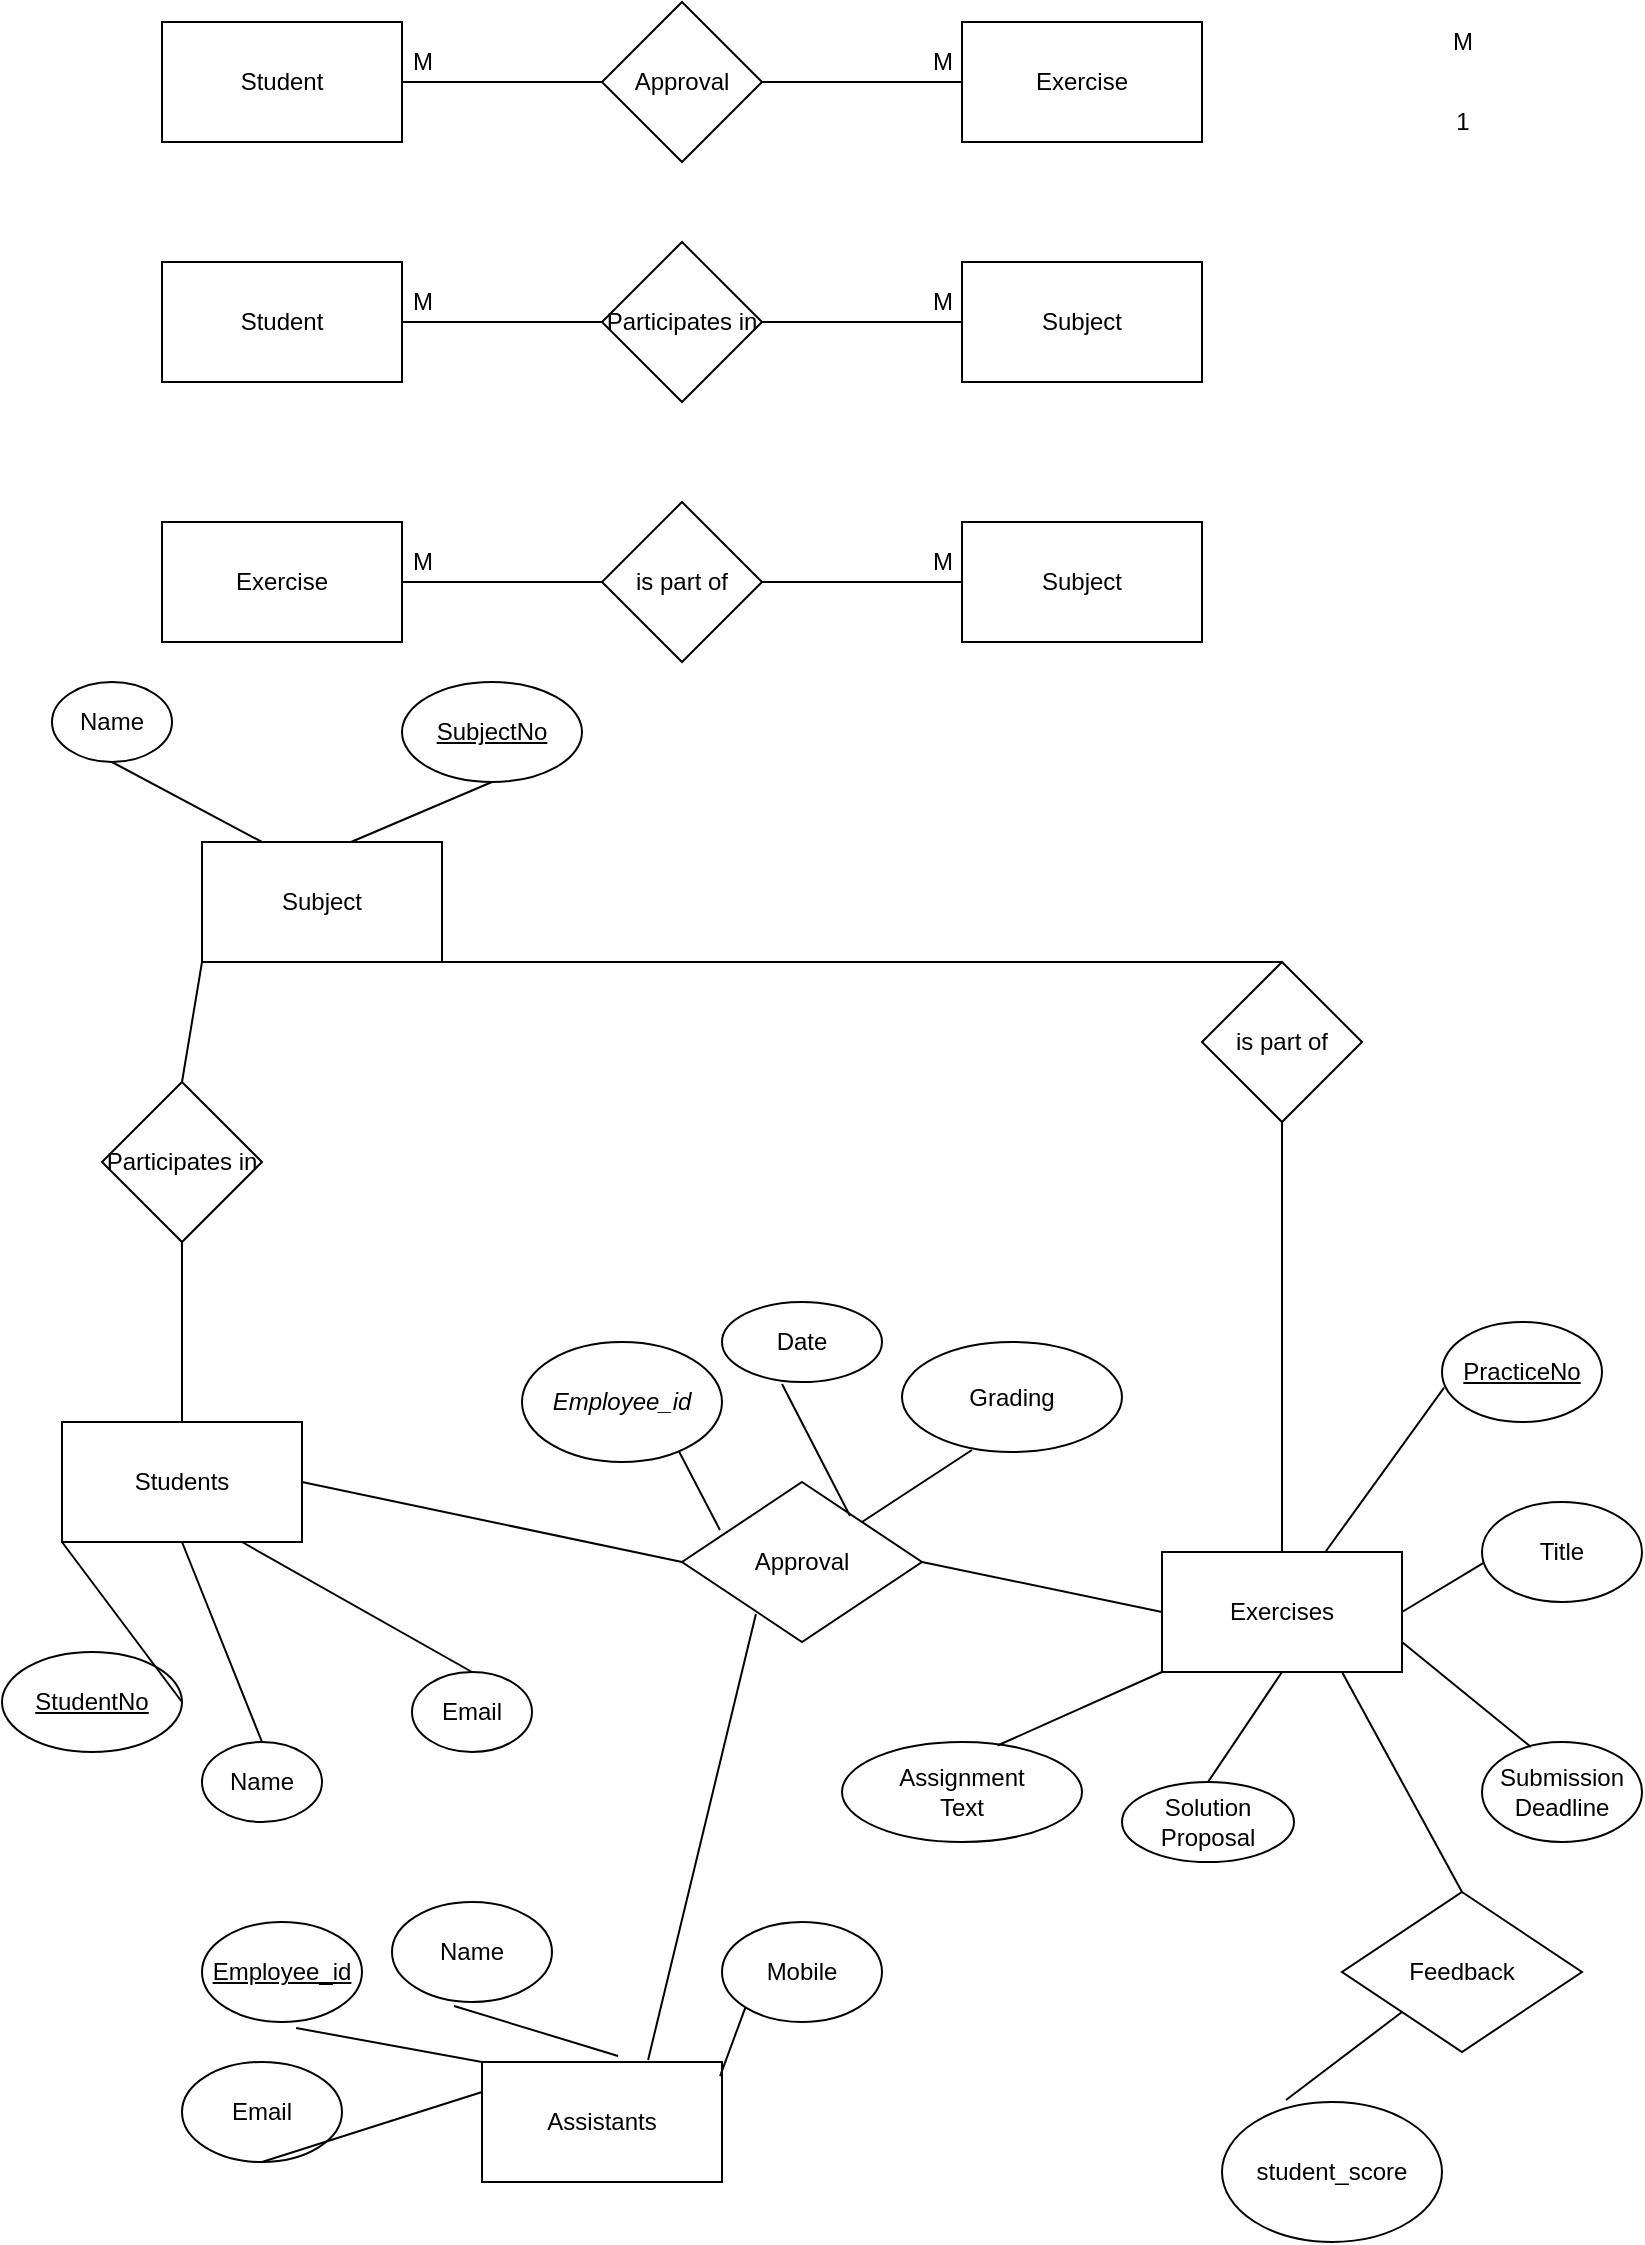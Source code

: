 <mxfile version="20.0.1" type="device"><diagram id="Trdfxok5Aq1pw58_UTrk" name="Page-1"><mxGraphModel dx="1422" dy="786" grid="1" gridSize="10" guides="1" tooltips="1" connect="1" arrows="1" fold="1" page="1" pageScale="1" pageWidth="827" pageHeight="1169" math="0" shadow="0"><root><mxCell id="0"/><mxCell id="1" parent="0"/><mxCell id="5akjp0fPnfC4H997W78s-1" value="Student" style="rounded=0;whiteSpace=wrap;html=1;" parent="1" vertex="1"><mxGeometry x="80" y="40" width="120" height="60" as="geometry"/></mxCell><mxCell id="5akjp0fPnfC4H997W78s-2" value="Exercise" style="rounded=0;whiteSpace=wrap;html=1;" parent="1" vertex="1"><mxGeometry x="480" y="40" width="120" height="60" as="geometry"/></mxCell><mxCell id="5akjp0fPnfC4H997W78s-3" value="Approval" style="rhombus;whiteSpace=wrap;html=1;" parent="1" vertex="1"><mxGeometry x="300" y="30" width="80" height="80" as="geometry"/></mxCell><mxCell id="5akjp0fPnfC4H997W78s-4" value="" style="endArrow=none;html=1;rounded=0;exitX=1;exitY=0.5;exitDx=0;exitDy=0;entryX=0;entryY=0.5;entryDx=0;entryDy=0;" parent="1" source="5akjp0fPnfC4H997W78s-1" target="5akjp0fPnfC4H997W78s-3" edge="1"><mxGeometry width="50" height="50" relative="1" as="geometry"><mxPoint x="190" y="140" as="sourcePoint"/><mxPoint x="240" y="90" as="targetPoint"/></mxGeometry></mxCell><mxCell id="5akjp0fPnfC4H997W78s-5" value="" style="endArrow=none;html=1;rounded=0;exitX=1;exitY=0.5;exitDx=0;exitDy=0;entryX=0;entryY=0.5;entryDx=0;entryDy=0;" parent="1" source="5akjp0fPnfC4H997W78s-3" target="5akjp0fPnfC4H997W78s-2" edge="1"><mxGeometry width="50" height="50" relative="1" as="geometry"><mxPoint x="330" y="110" as="sourcePoint"/><mxPoint x="380" y="60" as="targetPoint"/></mxGeometry></mxCell><mxCell id="5akjp0fPnfC4H997W78s-25" value="Student" style="rounded=0;whiteSpace=wrap;html=1;" parent="1" vertex="1"><mxGeometry x="80" y="160" width="120" height="60" as="geometry"/></mxCell><mxCell id="5akjp0fPnfC4H997W78s-26" value="Subject" style="rounded=0;whiteSpace=wrap;html=1;" parent="1" vertex="1"><mxGeometry x="480" y="160" width="120" height="60" as="geometry"/></mxCell><mxCell id="5akjp0fPnfC4H997W78s-27" value="Participates in" style="rhombus;whiteSpace=wrap;html=1;" parent="1" vertex="1"><mxGeometry x="300" y="150" width="80" height="80" as="geometry"/></mxCell><mxCell id="5akjp0fPnfC4H997W78s-28" value="" style="endArrow=none;html=1;rounded=0;exitX=1;exitY=0.5;exitDx=0;exitDy=0;entryX=0;entryY=0.5;entryDx=0;entryDy=0;" parent="1" source="5akjp0fPnfC4H997W78s-25" target="5akjp0fPnfC4H997W78s-27" edge="1"><mxGeometry width="50" height="50" relative="1" as="geometry"><mxPoint x="190" y="260" as="sourcePoint"/><mxPoint x="240" y="210" as="targetPoint"/></mxGeometry></mxCell><mxCell id="5akjp0fPnfC4H997W78s-29" value="" style="endArrow=none;html=1;rounded=0;exitX=1;exitY=0.5;exitDx=0;exitDy=0;entryX=0;entryY=0.5;entryDx=0;entryDy=0;" parent="1" source="5akjp0fPnfC4H997W78s-27" target="5akjp0fPnfC4H997W78s-26" edge="1"><mxGeometry width="50" height="50" relative="1" as="geometry"><mxPoint x="330" y="230" as="sourcePoint"/><mxPoint x="380" y="180" as="targetPoint"/></mxGeometry></mxCell><mxCell id="5akjp0fPnfC4H997W78s-30" value="Exercise" style="rounded=0;whiteSpace=wrap;html=1;" parent="1" vertex="1"><mxGeometry x="80" y="290" width="120" height="60" as="geometry"/></mxCell><mxCell id="5akjp0fPnfC4H997W78s-31" value="Subject" style="rounded=0;whiteSpace=wrap;html=1;" parent="1" vertex="1"><mxGeometry x="480" y="290" width="120" height="60" as="geometry"/></mxCell><mxCell id="5akjp0fPnfC4H997W78s-32" value="is part of" style="rhombus;whiteSpace=wrap;html=1;" parent="1" vertex="1"><mxGeometry x="300" y="280" width="80" height="80" as="geometry"/></mxCell><mxCell id="5akjp0fPnfC4H997W78s-33" value="" style="endArrow=none;html=1;rounded=0;exitX=1;exitY=0.5;exitDx=0;exitDy=0;entryX=0;entryY=0.5;entryDx=0;entryDy=0;" parent="1" target="5akjp0fPnfC4H997W78s-32" edge="1"><mxGeometry width="50" height="50" relative="1" as="geometry"><mxPoint x="200" y="320" as="sourcePoint"/><mxPoint x="250" y="340" as="targetPoint"/></mxGeometry></mxCell><mxCell id="5akjp0fPnfC4H997W78s-34" value="" style="endArrow=none;html=1;rounded=0;exitX=1;exitY=0.5;exitDx=0;exitDy=0;entryX=0;entryY=0.5;entryDx=0;entryDy=0;" parent="1" source="5akjp0fPnfC4H997W78s-32" edge="1"><mxGeometry width="50" height="50" relative="1" as="geometry"><mxPoint x="340" y="360" as="sourcePoint"/><mxPoint x="480" y="320" as="targetPoint"/></mxGeometry></mxCell><mxCell id="5akjp0fPnfC4H997W78s-36" value="M" style="text;html=1;resizable=0;autosize=1;align=center;verticalAlign=middle;points=[];fillColor=none;strokeColor=none;rounded=0;" parent="1" vertex="1"><mxGeometry x="720" y="40" width="20" height="20" as="geometry"/></mxCell><mxCell id="5akjp0fPnfC4H997W78s-37" value="1" style="text;html=1;resizable=0;autosize=1;align=center;verticalAlign=middle;points=[];fillColor=none;strokeColor=none;rounded=0;" parent="1" vertex="1"><mxGeometry x="720" y="80" width="20" height="20" as="geometry"/></mxCell><mxCell id="5akjp0fPnfC4H997W78s-40" value="M" style="text;html=1;resizable=0;autosize=1;align=center;verticalAlign=middle;points=[];fillColor=none;strokeColor=none;rounded=0;" parent="1" vertex="1"><mxGeometry x="460" y="50" width="20" height="20" as="geometry"/></mxCell><mxCell id="5akjp0fPnfC4H997W78s-41" value="M" style="text;html=1;resizable=0;autosize=1;align=center;verticalAlign=middle;points=[];fillColor=none;strokeColor=none;rounded=0;" parent="1" vertex="1"><mxGeometry x="200" y="50" width="20" height="20" as="geometry"/></mxCell><mxCell id="5akjp0fPnfC4H997W78s-42" value="M" style="text;html=1;resizable=0;autosize=1;align=center;verticalAlign=middle;points=[];fillColor=none;strokeColor=none;rounded=0;" parent="1" vertex="1"><mxGeometry x="460" y="170" width="20" height="20" as="geometry"/></mxCell><mxCell id="5akjp0fPnfC4H997W78s-43" value="M" style="text;html=1;resizable=0;autosize=1;align=center;verticalAlign=middle;points=[];fillColor=none;strokeColor=none;rounded=0;" parent="1" vertex="1"><mxGeometry x="200" y="170" width="20" height="20" as="geometry"/></mxCell><mxCell id="5akjp0fPnfC4H997W78s-44" value="M" style="text;html=1;resizable=0;autosize=1;align=center;verticalAlign=middle;points=[];fillColor=none;strokeColor=none;rounded=0;" parent="1" vertex="1"><mxGeometry x="200" y="300" width="20" height="20" as="geometry"/></mxCell><mxCell id="5akjp0fPnfC4H997W78s-45" value="M" style="text;html=1;resizable=0;autosize=1;align=center;verticalAlign=middle;points=[];fillColor=none;strokeColor=none;rounded=0;" parent="1" vertex="1"><mxGeometry x="460" y="300" width="20" height="20" as="geometry"/></mxCell><mxCell id="5akjp0fPnfC4H997W78s-49" value="Approval" style="rhombus;whiteSpace=wrap;html=1;" parent="1" vertex="1"><mxGeometry x="340" y="770" width="120" height="80" as="geometry"/></mxCell><mxCell id="5akjp0fPnfC4H997W78s-50" value="" style="endArrow=none;html=1;rounded=0;exitX=1;exitY=0.5;exitDx=0;exitDy=0;entryX=0;entryY=0.5;entryDx=0;entryDy=0;" parent="1" source="5akjp0fPnfC4H997W78s-75" target="5akjp0fPnfC4H997W78s-49" edge="1"><mxGeometry width="50" height="50" relative="1" as="geometry"><mxPoint x="200" y="510" as="sourcePoint"/><mxPoint x="140" y="700" as="targetPoint"/></mxGeometry></mxCell><mxCell id="5akjp0fPnfC4H997W78s-51" value="" style="endArrow=none;html=1;rounded=0;exitX=1;exitY=0.5;exitDx=0;exitDy=0;entryX=0;entryY=0.5;entryDx=0;entryDy=0;" parent="1" source="5akjp0fPnfC4H997W78s-49" target="5akjp0fPnfC4H997W78s-69" edge="1"><mxGeometry width="50" height="50" relative="1" as="geometry"><mxPoint x="230" y="720" as="sourcePoint"/><mxPoint x="370" y="750" as="targetPoint"/></mxGeometry></mxCell><mxCell id="5akjp0fPnfC4H997W78s-55" value="Participates in" style="rhombus;whiteSpace=wrap;html=1;" parent="1" vertex="1"><mxGeometry x="50" y="570" width="80" height="80" as="geometry"/></mxCell><mxCell id="5akjp0fPnfC4H997W78s-56" value="" style="endArrow=none;html=1;rounded=0;exitX=0.5;exitY=0;exitDx=0;exitDy=0;entryX=0;entryY=1;entryDx=0;entryDy=0;" parent="1" source="5akjp0fPnfC4H997W78s-55" target="5akjp0fPnfC4H997W78s-83" edge="1"><mxGeometry width="50" height="50" relative="1" as="geometry"><mxPoint x="444" y="600" as="sourcePoint"/><mxPoint x="594" y="560" as="targetPoint"/></mxGeometry></mxCell><mxCell id="5akjp0fPnfC4H997W78s-58" value="" style="endArrow=none;html=1;rounded=0;exitX=0.5;exitY=0;exitDx=0;exitDy=0;entryX=0.5;entryY=1;entryDx=0;entryDy=0;" parent="1" source="5akjp0fPnfC4H997W78s-75" target="5akjp0fPnfC4H997W78s-55" edge="1"><mxGeometry width="50" height="50" relative="1" as="geometry"><mxPoint x="260" y="480" as="sourcePoint"/><mxPoint x="410" y="560" as="targetPoint"/></mxGeometry></mxCell><mxCell id="5akjp0fPnfC4H997W78s-59" value="is part of" style="rhombus;whiteSpace=wrap;html=1;" parent="1" vertex="1"><mxGeometry x="600" y="510" width="80" height="80" as="geometry"/></mxCell><mxCell id="5akjp0fPnfC4H997W78s-60" value="" style="endArrow=none;html=1;rounded=0;exitX=0.5;exitY=0;exitDx=0;exitDy=0;entryX=0.5;entryY=1;entryDx=0;entryDy=0;" parent="1" source="5akjp0fPnfC4H997W78s-69" target="5akjp0fPnfC4H997W78s-59" edge="1"><mxGeometry width="50" height="50" relative="1" as="geometry"><mxPoint x="490" y="750" as="sourcePoint"/><mxPoint x="580" y="730" as="targetPoint"/></mxGeometry></mxCell><mxCell id="5akjp0fPnfC4H997W78s-61" value="" style="endArrow=none;html=1;rounded=0;exitX=0.5;exitY=0;exitDx=0;exitDy=0;entryX=1;entryY=1;entryDx=0;entryDy=0;" parent="1" source="5akjp0fPnfC4H997W78s-59" target="5akjp0fPnfC4H997W78s-83" edge="1"><mxGeometry width="50" height="50" relative="1" as="geometry"><mxPoint x="390" y="610" as="sourcePoint"/><mxPoint x="510" y="610" as="targetPoint"/></mxGeometry></mxCell><mxCell id="5akjp0fPnfC4H997W78s-64" value="Title" style="ellipse;whiteSpace=wrap;html=1;" parent="1" vertex="1"><mxGeometry x="740" y="780" width="80" height="50" as="geometry"/></mxCell><mxCell id="5akjp0fPnfC4H997W78s-65" value="&lt;u&gt;PracticeNo&lt;/u&gt;" style="ellipse;whiteSpace=wrap;html=1;" parent="1" vertex="1"><mxGeometry x="720" y="690" width="80" height="50" as="geometry"/></mxCell><mxCell id="5akjp0fPnfC4H997W78s-66" value="&lt;div&gt;Assignment&lt;/div&gt;&lt;div&gt;Text&lt;/div&gt;" style="ellipse;whiteSpace=wrap;html=1;" parent="1" vertex="1"><mxGeometry x="420" y="900" width="120" height="50" as="geometry"/></mxCell><mxCell id="5akjp0fPnfC4H997W78s-67" value="&lt;div&gt;Submission&lt;/div&gt;&lt;div&gt;Deadline&lt;/div&gt;" style="ellipse;whiteSpace=wrap;html=1;" parent="1" vertex="1"><mxGeometry x="740" y="900" width="80" height="50" as="geometry"/></mxCell><mxCell id="5akjp0fPnfC4H997W78s-68" value="&lt;div&gt;Solution&lt;/div&gt;&lt;div&gt;Proposal&lt;br&gt;&lt;/div&gt;" style="ellipse;whiteSpace=wrap;html=1;" parent="1" vertex="1"><mxGeometry x="560" y="920" width="86" height="40" as="geometry"/></mxCell><mxCell id="5akjp0fPnfC4H997W78s-69" value="Exercises" style="rounded=0;whiteSpace=wrap;html=1;" parent="1" vertex="1"><mxGeometry x="580" y="805" width="120" height="60" as="geometry"/></mxCell><mxCell id="5akjp0fPnfC4H997W78s-70" value="" style="endArrow=none;html=1;rounded=0;exitX=0.013;exitY=0.656;exitDx=0;exitDy=0;exitPerimeter=0;" parent="1" source="5akjp0fPnfC4H997W78s-65" target="5akjp0fPnfC4H997W78s-69" edge="1"><mxGeometry width="50" height="50" relative="1" as="geometry"><mxPoint x="500" y="780" as="sourcePoint"/><mxPoint x="550" y="730" as="targetPoint"/></mxGeometry></mxCell><mxCell id="5akjp0fPnfC4H997W78s-71" value="" style="endArrow=none;html=1;rounded=0;entryX=1;entryY=0.5;entryDx=0;entryDy=0;exitX=0.015;exitY=0.603;exitDx=0;exitDy=0;exitPerimeter=0;" parent="1" source="5akjp0fPnfC4H997W78s-64" target="5akjp0fPnfC4H997W78s-69" edge="1"><mxGeometry width="50" height="50" relative="1" as="geometry"><mxPoint x="700" y="810" as="sourcePoint"/><mxPoint x="600" y="790" as="targetPoint"/></mxGeometry></mxCell><mxCell id="5akjp0fPnfC4H997W78s-72" value="" style="endArrow=none;html=1;rounded=0;entryX=0;entryY=1;entryDx=0;entryDy=0;exitX=0.648;exitY=0.035;exitDx=0;exitDy=0;exitPerimeter=0;" parent="1" source="5akjp0fPnfC4H997W78s-66" target="5akjp0fPnfC4H997W78s-69" edge="1"><mxGeometry width="50" height="50" relative="1" as="geometry"><mxPoint x="480" y="990" as="sourcePoint"/><mxPoint x="530" y="940" as="targetPoint"/></mxGeometry></mxCell><mxCell id="5akjp0fPnfC4H997W78s-73" value="" style="endArrow=none;html=1;rounded=0;entryX=0.5;entryY=1;entryDx=0;entryDy=0;exitX=0.5;exitY=0;exitDx=0;exitDy=0;" parent="1" source="5akjp0fPnfC4H997W78s-68" target="5akjp0fPnfC4H997W78s-69" edge="1"><mxGeometry width="50" height="50" relative="1" as="geometry"><mxPoint x="540" y="980" as="sourcePoint"/><mxPoint x="590" y="930" as="targetPoint"/></mxGeometry></mxCell><mxCell id="5akjp0fPnfC4H997W78s-74" value="" style="endArrow=none;html=1;rounded=0;exitX=1;exitY=0.75;exitDx=0;exitDy=0;entryX=0.306;entryY=0.05;entryDx=0;entryDy=0;entryPerimeter=0;" parent="1" source="5akjp0fPnfC4H997W78s-69" target="5akjp0fPnfC4H997W78s-67" edge="1"><mxGeometry width="50" height="50" relative="1" as="geometry"><mxPoint x="730" y="850" as="sourcePoint"/><mxPoint x="780" y="800" as="targetPoint"/></mxGeometry></mxCell><mxCell id="5akjp0fPnfC4H997W78s-75" value="Students" style="rounded=0;whiteSpace=wrap;html=1;" parent="1" vertex="1"><mxGeometry x="30" y="740" width="120" height="60" as="geometry"/></mxCell><mxCell id="5akjp0fPnfC4H997W78s-76" value="Email" style="ellipse;whiteSpace=wrap;html=1;" parent="1" vertex="1"><mxGeometry x="205" y="865" width="60" height="40" as="geometry"/></mxCell><mxCell id="5akjp0fPnfC4H997W78s-77" value="Name" style="ellipse;whiteSpace=wrap;html=1;" parent="1" vertex="1"><mxGeometry x="100" y="900" width="60" height="40" as="geometry"/></mxCell><mxCell id="5akjp0fPnfC4H997W78s-78" value="&lt;div&gt;&lt;u&gt;StudentNo&lt;/u&gt;&lt;/div&gt;" style="ellipse;whiteSpace=wrap;html=1;" parent="1" vertex="1"><mxGeometry y="855" width="90" height="50" as="geometry"/></mxCell><mxCell id="5akjp0fPnfC4H997W78s-79" value="" style="endArrow=none;html=1;rounded=0;exitX=0.5;exitY=0;exitDx=0;exitDy=0;entryX=0.75;entryY=1;entryDx=0;entryDy=0;" parent="1" source="5akjp0fPnfC4H997W78s-76" target="5akjp0fPnfC4H997W78s-75" edge="1"><mxGeometry width="50" height="50" relative="1" as="geometry"><mxPoint x="185" y="790" as="sourcePoint"/><mxPoint x="235" y="740" as="targetPoint"/></mxGeometry></mxCell><mxCell id="5akjp0fPnfC4H997W78s-80" value="" style="endArrow=none;html=1;rounded=0;exitX=0.5;exitY=0;exitDx=0;exitDy=0;entryX=0.5;entryY=1;entryDx=0;entryDy=0;" parent="1" source="5akjp0fPnfC4H997W78s-77" edge="1" target="5akjp0fPnfC4H997W78s-75"><mxGeometry width="50" height="50" relative="1" as="geometry"><mxPoint x="295" y="780" as="sourcePoint"/><mxPoint x="160" y="840" as="targetPoint"/></mxGeometry></mxCell><mxCell id="5akjp0fPnfC4H997W78s-81" value="" style="endArrow=none;html=1;rounded=0;exitX=1;exitY=0.5;exitDx=0;exitDy=0;entryX=0;entryY=1;entryDx=0;entryDy=0;" parent="1" source="5akjp0fPnfC4H997W78s-78" target="5akjp0fPnfC4H997W78s-75" edge="1"><mxGeometry width="50" height="50" relative="1" as="geometry"><mxPoint x="85" y="860" as="sourcePoint"/><mxPoint x="140" y="815" as="targetPoint"/></mxGeometry></mxCell><mxCell id="5akjp0fPnfC4H997W78s-82" value="Name" style="ellipse;whiteSpace=wrap;html=1;" parent="1" vertex="1"><mxGeometry x="25" y="370" width="60" height="40" as="geometry"/></mxCell><mxCell id="5akjp0fPnfC4H997W78s-83" value="Subject" style="rounded=0;whiteSpace=wrap;html=1;" parent="1" vertex="1"><mxGeometry x="100" y="450" width="120" height="60" as="geometry"/></mxCell><mxCell id="5akjp0fPnfC4H997W78s-84" value="" style="endArrow=none;html=1;rounded=0;entryX=0.5;entryY=1;entryDx=0;entryDy=0;exitX=0.25;exitY=0;exitDx=0;exitDy=0;" parent="1" source="5akjp0fPnfC4H997W78s-83" target="5akjp0fPnfC4H997W78s-82" edge="1"><mxGeometry width="50" height="50" relative="1" as="geometry"><mxPoint x="470" y="540" as="sourcePoint"/><mxPoint x="520" y="490" as="targetPoint"/></mxGeometry></mxCell><mxCell id="5akjp0fPnfC4H997W78s-85" value="&lt;div&gt;&lt;u&gt;SubjectNo&lt;/u&gt;&lt;/div&gt;" style="ellipse;whiteSpace=wrap;html=1;" parent="1" vertex="1"><mxGeometry x="200" y="370" width="90" height="50" as="geometry"/></mxCell><mxCell id="5akjp0fPnfC4H997W78s-86" value="" style="endArrow=none;html=1;rounded=0;entryX=0.5;entryY=1;entryDx=0;entryDy=0;exitX=0.621;exitY=0;exitDx=0;exitDy=0;exitPerimeter=0;" parent="1" source="5akjp0fPnfC4H997W78s-83" target="5akjp0fPnfC4H997W78s-85" edge="1"><mxGeometry width="50" height="50" relative="1" as="geometry"><mxPoint x="360" y="580" as="sourcePoint"/><mxPoint x="410" y="530" as="targetPoint"/></mxGeometry></mxCell><mxCell id="5akjp0fPnfC4H997W78s-87" value="Date" style="ellipse;whiteSpace=wrap;html=1;" parent="1" vertex="1"><mxGeometry x="360" y="680" width="80" height="40" as="geometry"/></mxCell><mxCell id="5akjp0fPnfC4H997W78s-88" value="" style="endArrow=none;html=1;rounded=0;entryX=0.7;entryY=0.213;entryDx=0;entryDy=0;exitX=0.375;exitY=1.025;exitDx=0;exitDy=0;entryPerimeter=0;exitPerimeter=0;" parent="1" source="5akjp0fPnfC4H997W78s-87" target="5akjp0fPnfC4H997W78s-49" edge="1"><mxGeometry width="50" height="50" relative="1" as="geometry"><mxPoint x="350" y="845" as="sourcePoint"/><mxPoint x="417" y="905" as="targetPoint"/></mxGeometry></mxCell><mxCell id="nqL_ZfqbDjWvJuJTyZVK-1" value="Assistants" style="rounded=0;whiteSpace=wrap;html=1;" vertex="1" parent="1"><mxGeometry x="240" y="1060" width="120" height="60" as="geometry"/></mxCell><mxCell id="nqL_ZfqbDjWvJuJTyZVK-2" value="&lt;u&gt;Employee_id&lt;/u&gt;" style="ellipse;whiteSpace=wrap;html=1;" vertex="1" parent="1"><mxGeometry x="100" y="990" width="80" height="50" as="geometry"/></mxCell><mxCell id="nqL_ZfqbDjWvJuJTyZVK-3" value="Name" style="ellipse;whiteSpace=wrap;html=1;" vertex="1" parent="1"><mxGeometry x="195" y="980" width="80" height="50" as="geometry"/></mxCell><mxCell id="nqL_ZfqbDjWvJuJTyZVK-4" value="Mobile" style="ellipse;whiteSpace=wrap;html=1;" vertex="1" parent="1"><mxGeometry x="360" y="990" width="80" height="50" as="geometry"/></mxCell><mxCell id="nqL_ZfqbDjWvJuJTyZVK-5" value="Email" style="ellipse;whiteSpace=wrap;html=1;" vertex="1" parent="1"><mxGeometry x="90" y="1060" width="80" height="50" as="geometry"/></mxCell><mxCell id="nqL_ZfqbDjWvJuJTyZVK-6" value="" style="endArrow=none;html=1;rounded=0;exitX=0.308;exitY=0.825;exitDx=0;exitDy=0;entryX=0.692;entryY=-0.017;entryDx=0;entryDy=0;entryPerimeter=0;exitPerimeter=0;" edge="1" parent="1" source="5akjp0fPnfC4H997W78s-49" target="nqL_ZfqbDjWvJuJTyZVK-1"><mxGeometry width="50" height="50" relative="1" as="geometry"><mxPoint x="490" y="760" as="sourcePoint"/><mxPoint x="320" y="1060" as="targetPoint"/></mxGeometry></mxCell><mxCell id="nqL_ZfqbDjWvJuJTyZVK-7" value="" style="endArrow=none;html=1;rounded=0;entryX=0.992;entryY=0.117;entryDx=0;entryDy=0;exitX=0;exitY=1;exitDx=0;exitDy=0;entryPerimeter=0;" edge="1" parent="1" source="nqL_ZfqbDjWvJuJTyZVK-4" target="nqL_ZfqbDjWvJuJTyZVK-1"><mxGeometry width="50" height="50" relative="1" as="geometry"><mxPoint x="500" y="760" as="sourcePoint"/><mxPoint x="500" y="700" as="targetPoint"/></mxGeometry></mxCell><mxCell id="nqL_ZfqbDjWvJuJTyZVK-8" value="" style="endArrow=none;html=1;rounded=0;exitX=0.5;exitY=1;exitDx=0;exitDy=0;entryX=0;entryY=0.25;entryDx=0;entryDy=0;" edge="1" parent="1" source="nqL_ZfqbDjWvJuJTyZVK-5" target="nqL_ZfqbDjWvJuJTyZVK-1"><mxGeometry width="50" height="50" relative="1" as="geometry"><mxPoint x="271.716" y="719.998" as="sourcePoint"/><mxPoint x="310" y="797.32" as="targetPoint"/></mxGeometry></mxCell><mxCell id="nqL_ZfqbDjWvJuJTyZVK-9" value="" style="endArrow=none;html=1;rounded=0;exitX=0.588;exitY=1.06;exitDx=0;exitDy=0;entryX=0;entryY=0;entryDx=0;entryDy=0;exitPerimeter=0;" edge="1" parent="1" source="nqL_ZfqbDjWvJuJTyZVK-2" target="nqL_ZfqbDjWvJuJTyZVK-1"><mxGeometry width="50" height="50" relative="1" as="geometry"><mxPoint x="280" y="720" as="sourcePoint"/><mxPoint x="350" y="715" as="targetPoint"/></mxGeometry></mxCell><mxCell id="nqL_ZfqbDjWvJuJTyZVK-10" value="" style="endArrow=none;html=1;rounded=0;exitX=0.388;exitY=1.04;exitDx=0;exitDy=0;entryX=0.567;entryY=-0.05;entryDx=0;entryDy=0;exitPerimeter=0;entryPerimeter=0;" edge="1" parent="1" source="nqL_ZfqbDjWvJuJTyZVK-3" target="nqL_ZfqbDjWvJuJTyZVK-1"><mxGeometry width="50" height="50" relative="1" as="geometry"><mxPoint x="390.0" y="633" as="sourcePoint"/><mxPoint x="417.96" y="710" as="targetPoint"/></mxGeometry></mxCell><mxCell id="nqL_ZfqbDjWvJuJTyZVK-11" value="" style="endArrow=none;html=1;rounded=0;entryX=0.158;entryY=0.3;entryDx=0;entryDy=0;exitX=0.5;exitY=0;exitDx=0;exitDy=0;entryPerimeter=0;" edge="1" parent="1" source="nqL_ZfqbDjWvJuJTyZVK-12" target="5akjp0fPnfC4H997W78s-49"><mxGeometry width="50" height="50" relative="1" as="geometry"><mxPoint x="320" y="910" as="sourcePoint"/><mxPoint x="339" y="860" as="targetPoint"/></mxGeometry></mxCell><mxCell id="nqL_ZfqbDjWvJuJTyZVK-12" value="&lt;i&gt;Employee_id&lt;/i&gt;" style="ellipse;whiteSpace=wrap;html=1;" vertex="1" parent="1"><mxGeometry x="260" y="700" width="100" height="60" as="geometry"/></mxCell><mxCell id="nqL_ZfqbDjWvJuJTyZVK-16" value="student_score" style="ellipse;whiteSpace=wrap;html=1;" vertex="1" parent="1"><mxGeometry x="610" y="1080" width="110" height="70" as="geometry"/></mxCell><mxCell id="nqL_ZfqbDjWvJuJTyZVK-17" value="Grading" style="ellipse;whiteSpace=wrap;html=1;" vertex="1" parent="1"><mxGeometry x="450" y="700" width="110" height="55" as="geometry"/></mxCell><mxCell id="nqL_ZfqbDjWvJuJTyZVK-19" value="" style="endArrow=none;html=1;rounded=0;exitX=1;exitY=0;exitDx=0;exitDy=0;entryX=0.318;entryY=0.982;entryDx=0;entryDy=0;entryPerimeter=0;" edge="1" parent="1" source="5akjp0fPnfC4H997W78s-49" target="nqL_ZfqbDjWvJuJTyZVK-17"><mxGeometry width="50" height="50" relative="1" as="geometry"><mxPoint x="460.0" y="820" as="sourcePoint"/><mxPoint x="447.0" y="865" as="targetPoint"/></mxGeometry></mxCell><mxCell id="nqL_ZfqbDjWvJuJTyZVK-20" value="Feedback" style="rhombus;whiteSpace=wrap;html=1;" vertex="1" parent="1"><mxGeometry x="670" y="975" width="120" height="80" as="geometry"/></mxCell><mxCell id="nqL_ZfqbDjWvJuJTyZVK-22" value="" style="endArrow=none;html=1;rounded=0;entryX=0.75;entryY=1;entryDx=0;entryDy=0;exitX=0.5;exitY=0;exitDx=0;exitDy=0;" edge="1" parent="1" source="nqL_ZfqbDjWvJuJTyZVK-20" target="5akjp0fPnfC4H997W78s-69"><mxGeometry width="50" height="50" relative="1" as="geometry"><mxPoint x="613" y="930" as="sourcePoint"/><mxPoint x="650" y="875" as="targetPoint"/></mxGeometry></mxCell><mxCell id="nqL_ZfqbDjWvJuJTyZVK-23" value="" style="endArrow=none;html=1;rounded=0;entryX=0;entryY=1;entryDx=0;entryDy=0;exitX=0.291;exitY=-0.014;exitDx=0;exitDy=0;exitPerimeter=0;" edge="1" parent="1" source="nqL_ZfqbDjWvJuJTyZVK-16" target="nqL_ZfqbDjWvJuJTyZVK-20"><mxGeometry width="50" height="50" relative="1" as="geometry"><mxPoint x="640" y="1090" as="sourcePoint"/><mxPoint x="580" y="980" as="targetPoint"/></mxGeometry></mxCell></root></mxGraphModel></diagram></mxfile>